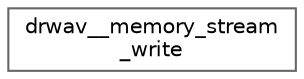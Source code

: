 digraph "Graphical Class Hierarchy"
{
 // LATEX_PDF_SIZE
  bgcolor="transparent";
  edge [fontname=Helvetica,fontsize=10,labelfontname=Helvetica,labelfontsize=10];
  node [fontname=Helvetica,fontsize=10,shape=box,height=0.2,width=0.4];
  rankdir="LR";
  Node0 [id="Node000000",label="drwav__memory_stream\l_write",height=0.2,width=0.4,color="grey40", fillcolor="white", style="filled",URL="$structdrwav____memory__stream__write.html",tooltip=" "];
}
